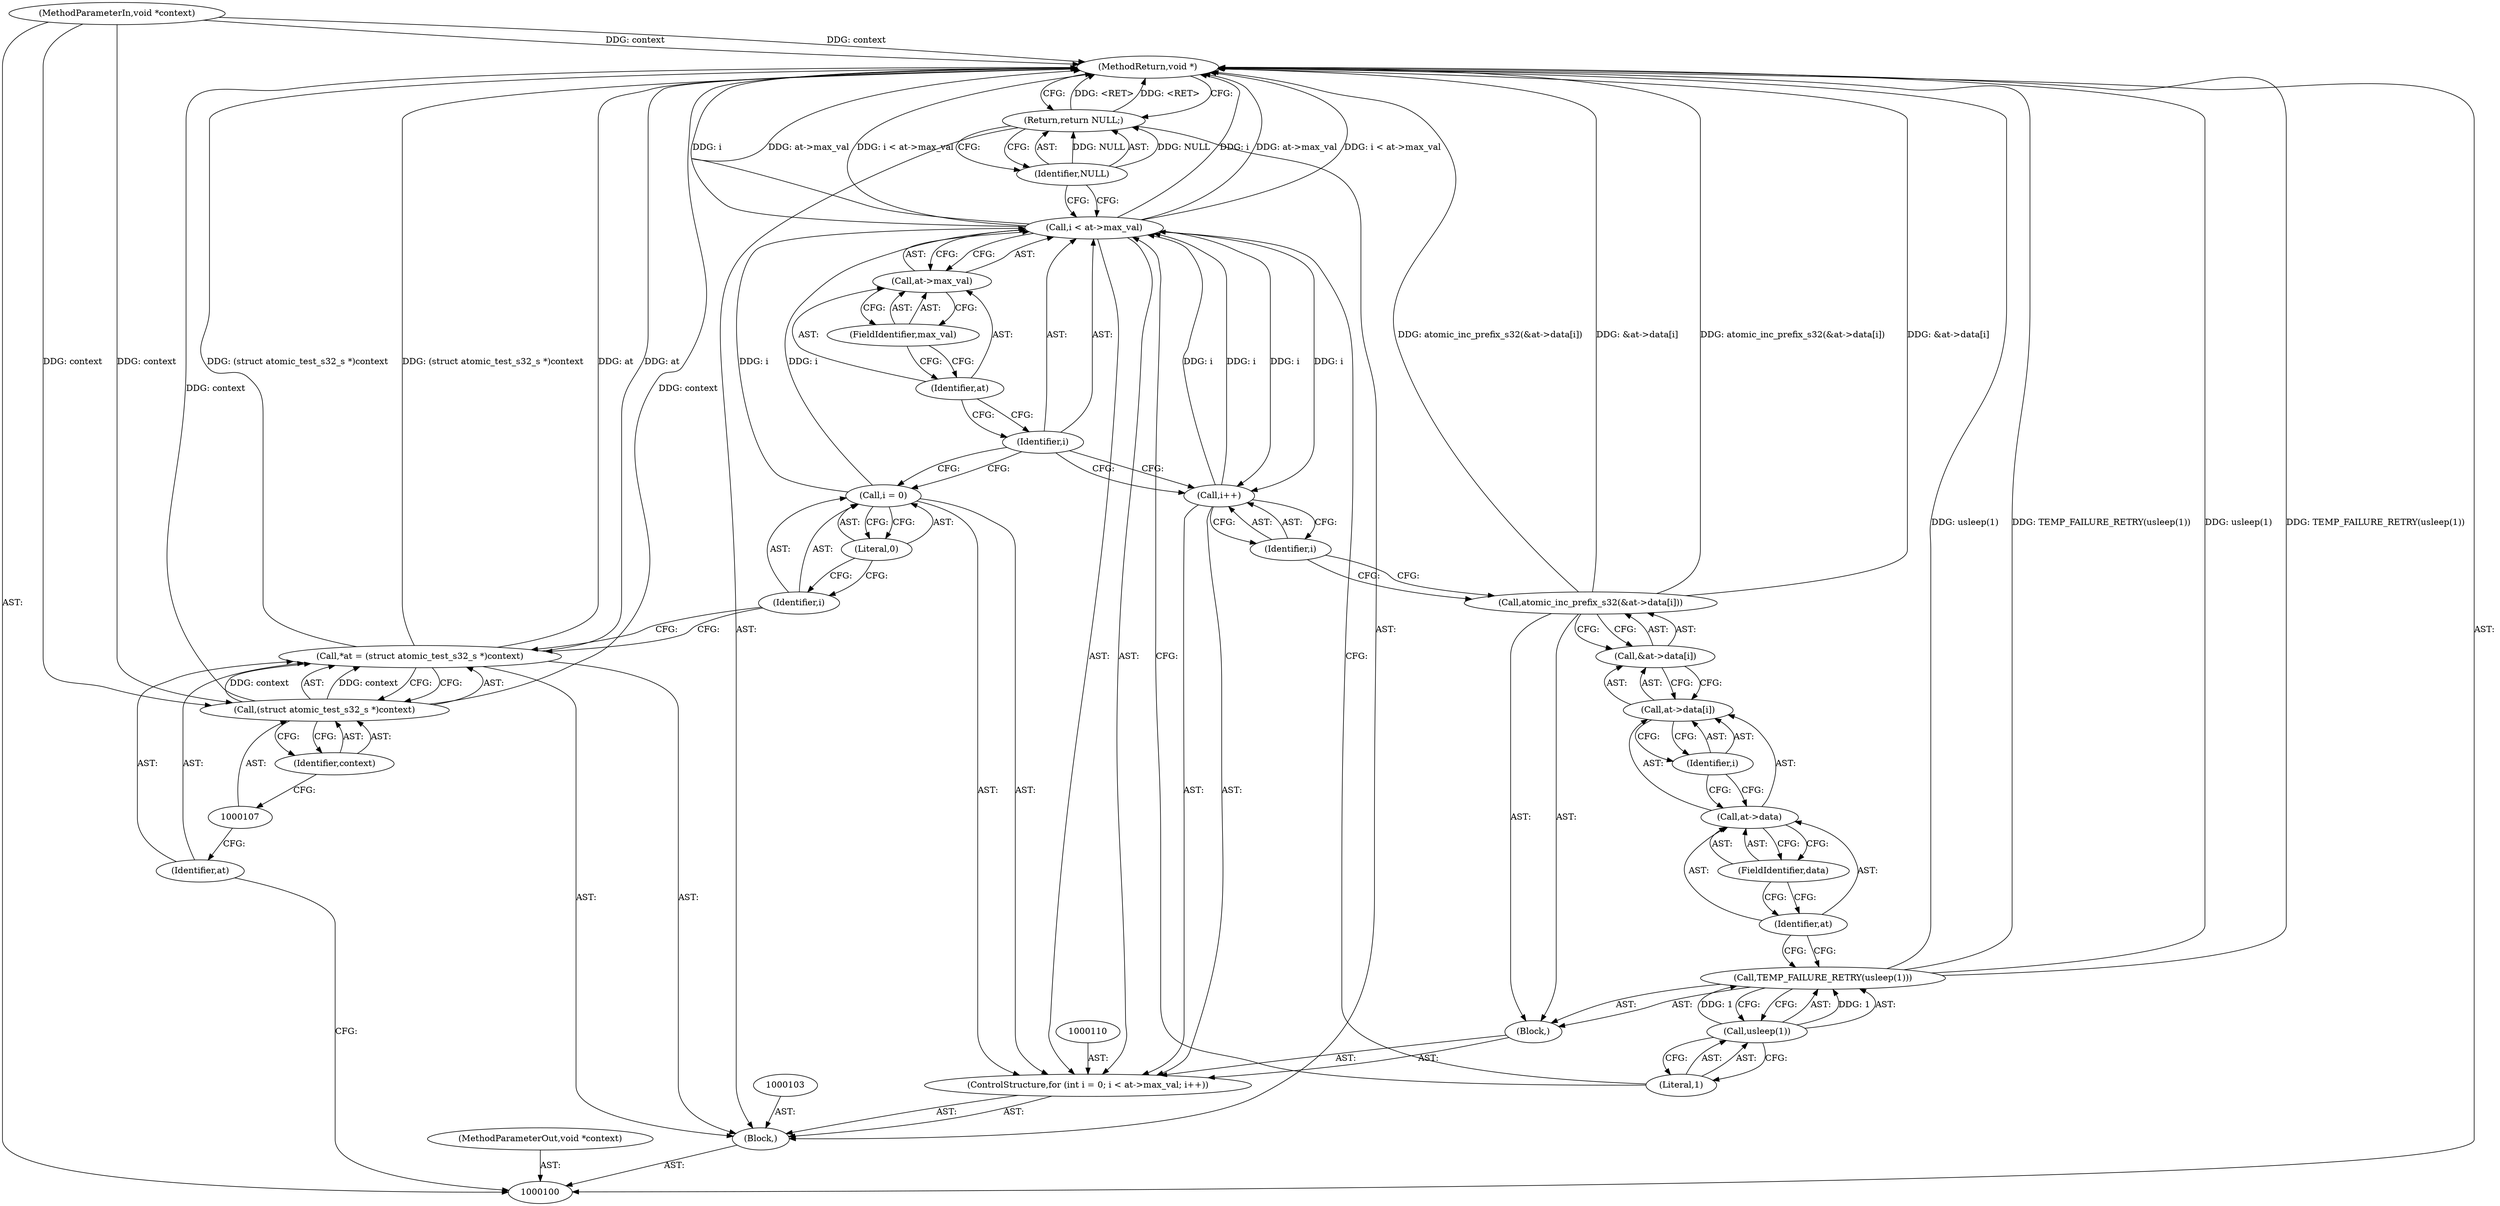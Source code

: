 digraph "0_Android_472271b153c5dc53c28beac55480a8d8434b2d5c_67" {
"1000134" [label="(MethodReturn,void *)"];
"1000101" [label="(MethodParameterIn,void *context)"];
"1000186" [label="(MethodParameterOut,void *context)"];
"1000102" [label="(Block,)"];
"1000104" [label="(Call,*at = (struct atomic_test_s32_s *)context)"];
"1000105" [label="(Identifier,at)"];
"1000106" [label="(Call,(struct atomic_test_s32_s *)context)"];
"1000108" [label="(Identifier,context)"];
"1000111" [label="(Call,i = 0)"];
"1000112" [label="(Identifier,i)"];
"1000113" [label="(Literal,0)"];
"1000114" [label="(Call,i < at->max_val)"];
"1000115" [label="(Identifier,i)"];
"1000116" [label="(Call,at->max_val)"];
"1000117" [label="(Identifier,at)"];
"1000118" [label="(FieldIdentifier,max_val)"];
"1000109" [label="(ControlStructure,for (int i = 0; i < at->max_val; i++))"];
"1000119" [label="(Call,i++)"];
"1000120" [label="(Identifier,i)"];
"1000121" [label="(Block,)"];
"1000123" [label="(Call,usleep(1))"];
"1000124" [label="(Literal,1)"];
"1000122" [label="(Call,TEMP_FAILURE_RETRY(usleep(1)))"];
"1000126" [label="(Call,&at->data[i])"];
"1000127" [label="(Call,at->data[i])"];
"1000128" [label="(Call,at->data)"];
"1000129" [label="(Identifier,at)"];
"1000130" [label="(FieldIdentifier,data)"];
"1000131" [label="(Identifier,i)"];
"1000125" [label="(Call,atomic_inc_prefix_s32(&at->data[i]))"];
"1000133" [label="(Identifier,NULL)"];
"1000132" [label="(Return,return NULL;)"];
"1000134" -> "1000100"  [label="AST: "];
"1000134" -> "1000132"  [label="CFG: "];
"1000125" -> "1000134"  [label="DDG: &at->data[i]"];
"1000125" -> "1000134"  [label="DDG: atomic_inc_prefix_s32(&at->data[i])"];
"1000106" -> "1000134"  [label="DDG: context"];
"1000104" -> "1000134"  [label="DDG: at"];
"1000104" -> "1000134"  [label="DDG: (struct atomic_test_s32_s *)context"];
"1000114" -> "1000134"  [label="DDG: i < at->max_val"];
"1000114" -> "1000134"  [label="DDG: i"];
"1000114" -> "1000134"  [label="DDG: at->max_val"];
"1000122" -> "1000134"  [label="DDG: usleep(1)"];
"1000122" -> "1000134"  [label="DDG: TEMP_FAILURE_RETRY(usleep(1))"];
"1000101" -> "1000134"  [label="DDG: context"];
"1000132" -> "1000134"  [label="DDG: <RET>"];
"1000101" -> "1000100"  [label="AST: "];
"1000101" -> "1000134"  [label="DDG: context"];
"1000101" -> "1000106"  [label="DDG: context"];
"1000186" -> "1000100"  [label="AST: "];
"1000102" -> "1000100"  [label="AST: "];
"1000103" -> "1000102"  [label="AST: "];
"1000104" -> "1000102"  [label="AST: "];
"1000109" -> "1000102"  [label="AST: "];
"1000132" -> "1000102"  [label="AST: "];
"1000104" -> "1000102"  [label="AST: "];
"1000104" -> "1000106"  [label="CFG: "];
"1000105" -> "1000104"  [label="AST: "];
"1000106" -> "1000104"  [label="AST: "];
"1000112" -> "1000104"  [label="CFG: "];
"1000104" -> "1000134"  [label="DDG: at"];
"1000104" -> "1000134"  [label="DDG: (struct atomic_test_s32_s *)context"];
"1000106" -> "1000104"  [label="DDG: context"];
"1000105" -> "1000104"  [label="AST: "];
"1000105" -> "1000100"  [label="CFG: "];
"1000107" -> "1000105"  [label="CFG: "];
"1000106" -> "1000104"  [label="AST: "];
"1000106" -> "1000108"  [label="CFG: "];
"1000107" -> "1000106"  [label="AST: "];
"1000108" -> "1000106"  [label="AST: "];
"1000104" -> "1000106"  [label="CFG: "];
"1000106" -> "1000134"  [label="DDG: context"];
"1000106" -> "1000104"  [label="DDG: context"];
"1000101" -> "1000106"  [label="DDG: context"];
"1000108" -> "1000106"  [label="AST: "];
"1000108" -> "1000107"  [label="CFG: "];
"1000106" -> "1000108"  [label="CFG: "];
"1000111" -> "1000109"  [label="AST: "];
"1000111" -> "1000113"  [label="CFG: "];
"1000112" -> "1000111"  [label="AST: "];
"1000113" -> "1000111"  [label="AST: "];
"1000115" -> "1000111"  [label="CFG: "];
"1000111" -> "1000114"  [label="DDG: i"];
"1000112" -> "1000111"  [label="AST: "];
"1000112" -> "1000104"  [label="CFG: "];
"1000113" -> "1000112"  [label="CFG: "];
"1000113" -> "1000111"  [label="AST: "];
"1000113" -> "1000112"  [label="CFG: "];
"1000111" -> "1000113"  [label="CFG: "];
"1000114" -> "1000109"  [label="AST: "];
"1000114" -> "1000116"  [label="CFG: "];
"1000115" -> "1000114"  [label="AST: "];
"1000116" -> "1000114"  [label="AST: "];
"1000124" -> "1000114"  [label="CFG: "];
"1000133" -> "1000114"  [label="CFG: "];
"1000114" -> "1000134"  [label="DDG: i < at->max_val"];
"1000114" -> "1000134"  [label="DDG: i"];
"1000114" -> "1000134"  [label="DDG: at->max_val"];
"1000111" -> "1000114"  [label="DDG: i"];
"1000119" -> "1000114"  [label="DDG: i"];
"1000114" -> "1000119"  [label="DDG: i"];
"1000115" -> "1000114"  [label="AST: "];
"1000115" -> "1000111"  [label="CFG: "];
"1000115" -> "1000119"  [label="CFG: "];
"1000117" -> "1000115"  [label="CFG: "];
"1000116" -> "1000114"  [label="AST: "];
"1000116" -> "1000118"  [label="CFG: "];
"1000117" -> "1000116"  [label="AST: "];
"1000118" -> "1000116"  [label="AST: "];
"1000114" -> "1000116"  [label="CFG: "];
"1000117" -> "1000116"  [label="AST: "];
"1000117" -> "1000115"  [label="CFG: "];
"1000118" -> "1000117"  [label="CFG: "];
"1000118" -> "1000116"  [label="AST: "];
"1000118" -> "1000117"  [label="CFG: "];
"1000116" -> "1000118"  [label="CFG: "];
"1000109" -> "1000102"  [label="AST: "];
"1000110" -> "1000109"  [label="AST: "];
"1000111" -> "1000109"  [label="AST: "];
"1000114" -> "1000109"  [label="AST: "];
"1000119" -> "1000109"  [label="AST: "];
"1000121" -> "1000109"  [label="AST: "];
"1000119" -> "1000109"  [label="AST: "];
"1000119" -> "1000120"  [label="CFG: "];
"1000120" -> "1000119"  [label="AST: "];
"1000115" -> "1000119"  [label="CFG: "];
"1000119" -> "1000114"  [label="DDG: i"];
"1000114" -> "1000119"  [label="DDG: i"];
"1000120" -> "1000119"  [label="AST: "];
"1000120" -> "1000125"  [label="CFG: "];
"1000119" -> "1000120"  [label="CFG: "];
"1000121" -> "1000109"  [label="AST: "];
"1000122" -> "1000121"  [label="AST: "];
"1000125" -> "1000121"  [label="AST: "];
"1000123" -> "1000122"  [label="AST: "];
"1000123" -> "1000124"  [label="CFG: "];
"1000124" -> "1000123"  [label="AST: "];
"1000122" -> "1000123"  [label="CFG: "];
"1000123" -> "1000122"  [label="DDG: 1"];
"1000124" -> "1000123"  [label="AST: "];
"1000124" -> "1000114"  [label="CFG: "];
"1000123" -> "1000124"  [label="CFG: "];
"1000122" -> "1000121"  [label="AST: "];
"1000122" -> "1000123"  [label="CFG: "];
"1000123" -> "1000122"  [label="AST: "];
"1000129" -> "1000122"  [label="CFG: "];
"1000122" -> "1000134"  [label="DDG: usleep(1)"];
"1000122" -> "1000134"  [label="DDG: TEMP_FAILURE_RETRY(usleep(1))"];
"1000123" -> "1000122"  [label="DDG: 1"];
"1000126" -> "1000125"  [label="AST: "];
"1000126" -> "1000127"  [label="CFG: "];
"1000127" -> "1000126"  [label="AST: "];
"1000125" -> "1000126"  [label="CFG: "];
"1000127" -> "1000126"  [label="AST: "];
"1000127" -> "1000131"  [label="CFG: "];
"1000128" -> "1000127"  [label="AST: "];
"1000131" -> "1000127"  [label="AST: "];
"1000126" -> "1000127"  [label="CFG: "];
"1000128" -> "1000127"  [label="AST: "];
"1000128" -> "1000130"  [label="CFG: "];
"1000129" -> "1000128"  [label="AST: "];
"1000130" -> "1000128"  [label="AST: "];
"1000131" -> "1000128"  [label="CFG: "];
"1000129" -> "1000128"  [label="AST: "];
"1000129" -> "1000122"  [label="CFG: "];
"1000130" -> "1000129"  [label="CFG: "];
"1000130" -> "1000128"  [label="AST: "];
"1000130" -> "1000129"  [label="CFG: "];
"1000128" -> "1000130"  [label="CFG: "];
"1000131" -> "1000127"  [label="AST: "];
"1000131" -> "1000128"  [label="CFG: "];
"1000127" -> "1000131"  [label="CFG: "];
"1000125" -> "1000121"  [label="AST: "];
"1000125" -> "1000126"  [label="CFG: "];
"1000126" -> "1000125"  [label="AST: "];
"1000120" -> "1000125"  [label="CFG: "];
"1000125" -> "1000134"  [label="DDG: &at->data[i]"];
"1000125" -> "1000134"  [label="DDG: atomic_inc_prefix_s32(&at->data[i])"];
"1000133" -> "1000132"  [label="AST: "];
"1000133" -> "1000114"  [label="CFG: "];
"1000132" -> "1000133"  [label="CFG: "];
"1000133" -> "1000132"  [label="DDG: NULL"];
"1000132" -> "1000102"  [label="AST: "];
"1000132" -> "1000133"  [label="CFG: "];
"1000133" -> "1000132"  [label="AST: "];
"1000134" -> "1000132"  [label="CFG: "];
"1000132" -> "1000134"  [label="DDG: <RET>"];
"1000133" -> "1000132"  [label="DDG: NULL"];
}
